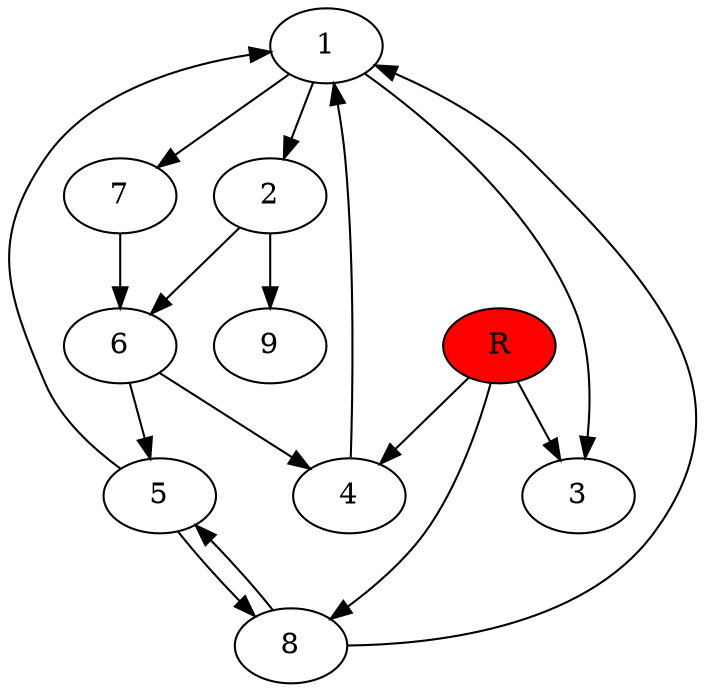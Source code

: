 digraph prb14898 {
	1
	2
	3
	4
	5
	6
	7
	8
	R [fillcolor="#ff0000" style=filled]
	1 -> 2
	1 -> 3
	1 -> 7
	2 -> 6
	2 -> 9
	4 -> 1
	5 -> 1
	5 -> 8
	6 -> 4
	6 -> 5
	7 -> 6
	8 -> 1
	8 -> 5
	R -> 3
	R -> 4
	R -> 8
}

